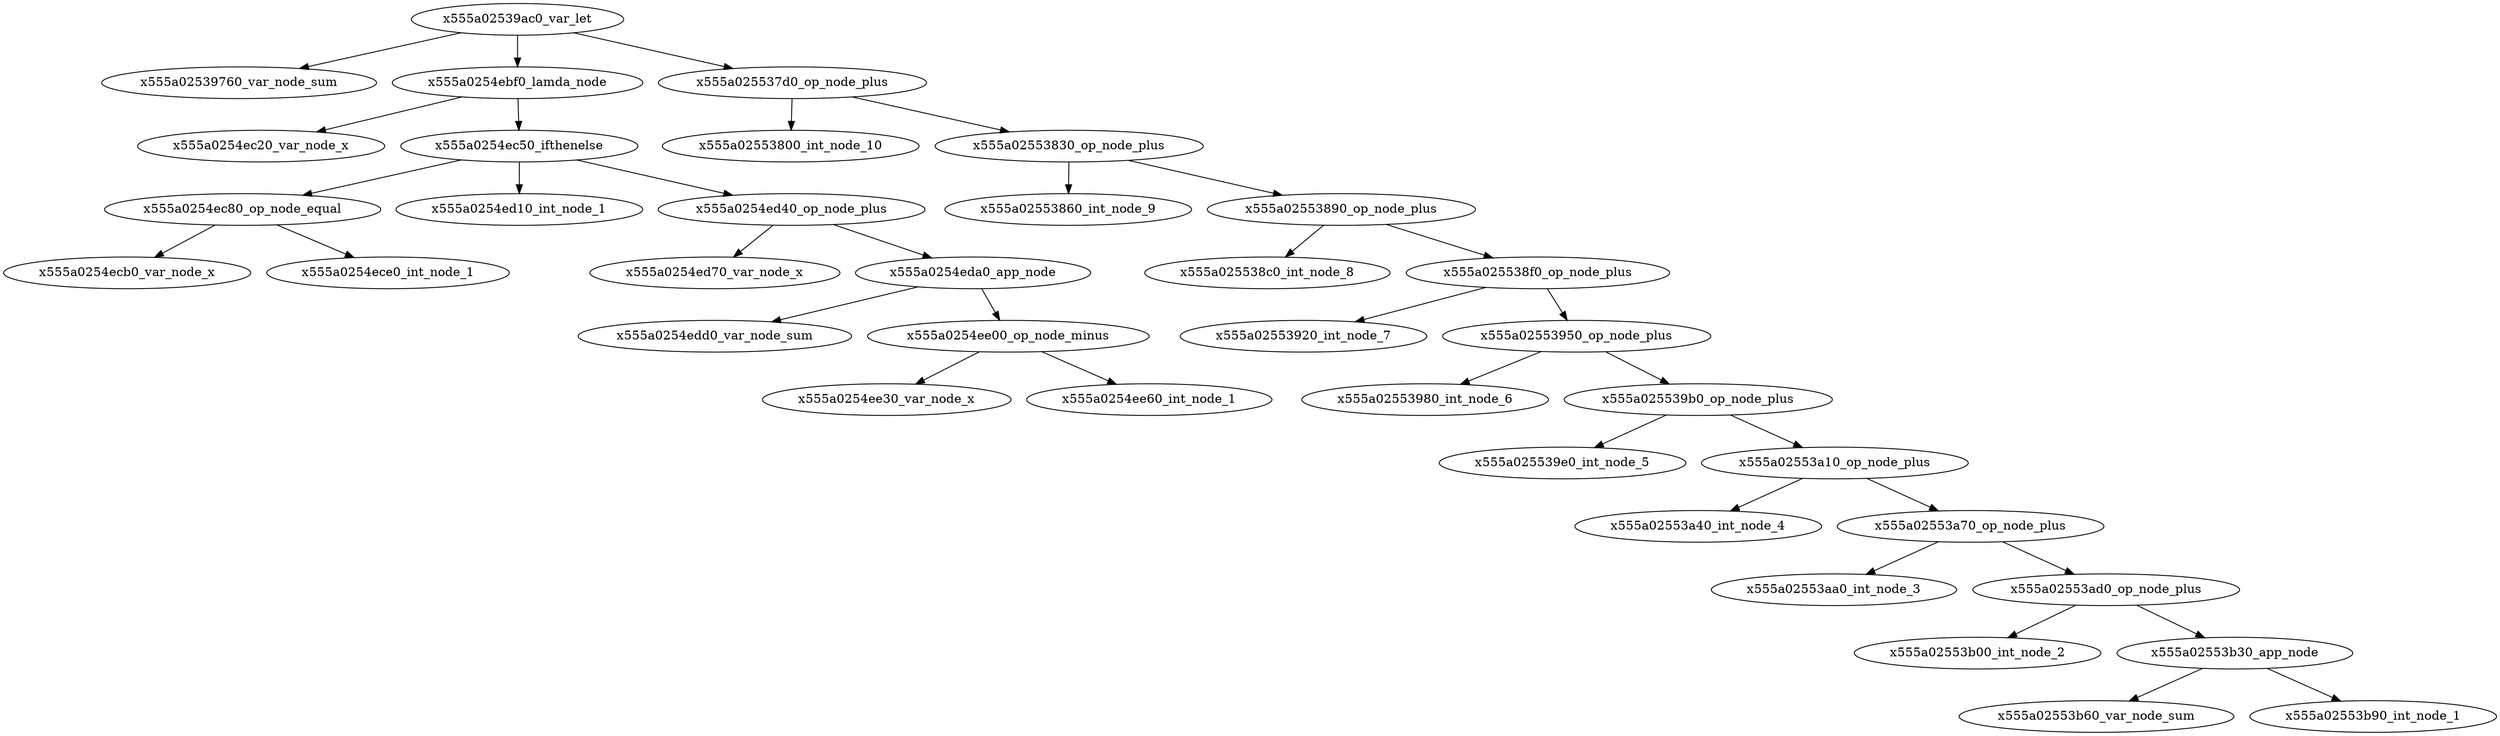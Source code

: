 digraph G {
x555a02539ac0_var_let -> x555a02539760_var_node_sum
x555a02539ac0_var_let -> x555a0254ebf0_lamda_node
x555a0254ebf0_lamda_node -> x555a0254ec20_var_node_x
x555a0254ebf0_lamda_node -> x555a0254ec50_ifthenelse
x555a0254ec50_ifthenelse -> x555a0254ec80_op_node_equal
x555a0254ec80_op_node_equal -> x555a0254ecb0_var_node_x
x555a0254ec80_op_node_equal -> x555a0254ece0_int_node_1
x555a0254ec50_ifthenelse -> x555a0254ed10_int_node_1
x555a0254ec50_ifthenelse -> x555a0254ed40_op_node_plus
x555a0254ed40_op_node_plus -> x555a0254ed70_var_node_x
x555a0254ed40_op_node_plus -> x555a0254eda0_app_node
x555a0254eda0_app_node -> x555a0254edd0_var_node_sum
x555a0254eda0_app_node -> x555a0254ee00_op_node_minus
x555a0254ee00_op_node_minus -> x555a0254ee30_var_node_x
x555a0254ee00_op_node_minus -> x555a0254ee60_int_node_1
x555a02539ac0_var_let -> x555a025537d0_op_node_plus
x555a025537d0_op_node_plus -> x555a02553800_int_node_10
x555a025537d0_op_node_plus -> x555a02553830_op_node_plus
x555a02553830_op_node_plus -> x555a02553860_int_node_9
x555a02553830_op_node_plus -> x555a02553890_op_node_plus
x555a02553890_op_node_plus -> x555a025538c0_int_node_8
x555a02553890_op_node_plus -> x555a025538f0_op_node_plus
x555a025538f0_op_node_plus -> x555a02553920_int_node_7
x555a025538f0_op_node_plus -> x555a02553950_op_node_plus
x555a02553950_op_node_plus -> x555a02553980_int_node_6
x555a02553950_op_node_plus -> x555a025539b0_op_node_plus
x555a025539b0_op_node_plus -> x555a025539e0_int_node_5
x555a025539b0_op_node_plus -> x555a02553a10_op_node_plus
x555a02553a10_op_node_plus -> x555a02553a40_int_node_4
x555a02553a10_op_node_plus -> x555a02553a70_op_node_plus
x555a02553a70_op_node_plus -> x555a02553aa0_int_node_3
x555a02553a70_op_node_plus -> x555a02553ad0_op_node_plus
x555a02553ad0_op_node_plus -> x555a02553b00_int_node_2
x555a02553ad0_op_node_plus -> x555a02553b30_app_node
x555a02553b30_app_node -> x555a02553b60_var_node_sum
x555a02553b30_app_node -> x555a02553b90_int_node_1
}